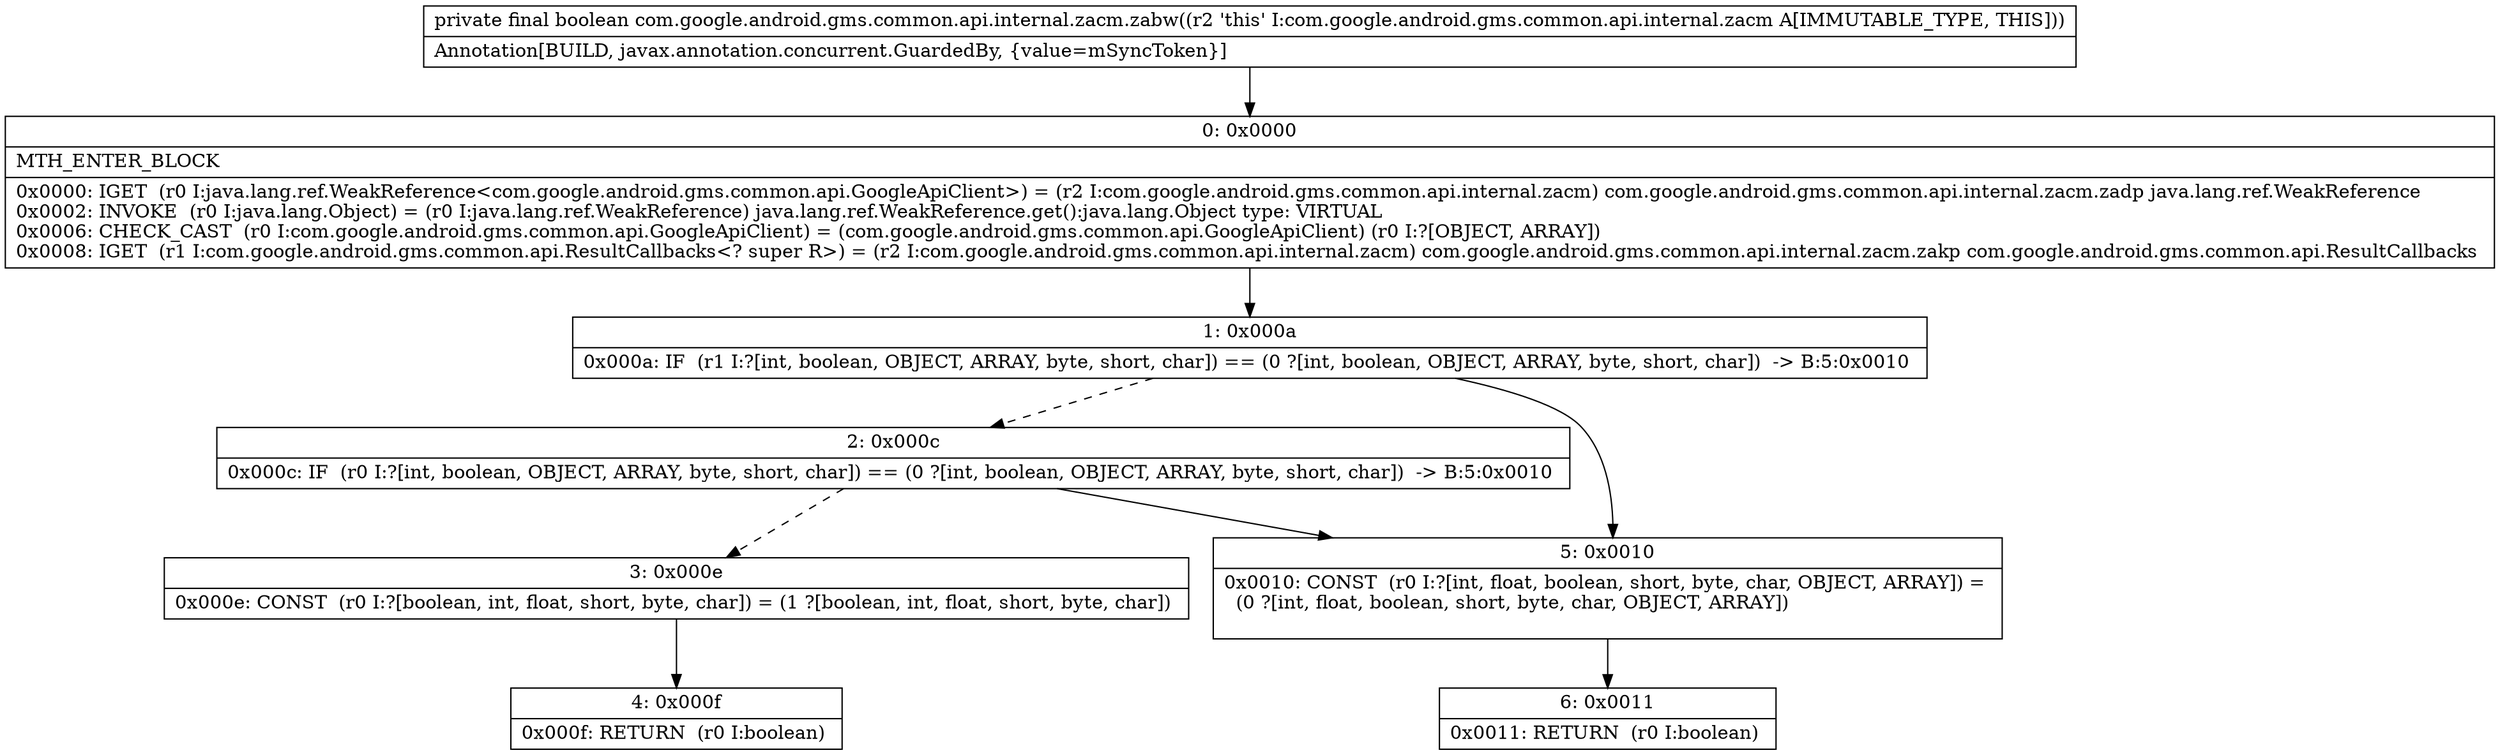 digraph "CFG forcom.google.android.gms.common.api.internal.zacm.zabw()Z" {
Node_0 [shape=record,label="{0\:\ 0x0000|MTH_ENTER_BLOCK\l|0x0000: IGET  (r0 I:java.lang.ref.WeakReference\<com.google.android.gms.common.api.GoogleApiClient\>) = (r2 I:com.google.android.gms.common.api.internal.zacm) com.google.android.gms.common.api.internal.zacm.zadp java.lang.ref.WeakReference \l0x0002: INVOKE  (r0 I:java.lang.Object) = (r0 I:java.lang.ref.WeakReference) java.lang.ref.WeakReference.get():java.lang.Object type: VIRTUAL \l0x0006: CHECK_CAST  (r0 I:com.google.android.gms.common.api.GoogleApiClient) = (com.google.android.gms.common.api.GoogleApiClient) (r0 I:?[OBJECT, ARRAY]) \l0x0008: IGET  (r1 I:com.google.android.gms.common.api.ResultCallbacks\<? super R\>) = (r2 I:com.google.android.gms.common.api.internal.zacm) com.google.android.gms.common.api.internal.zacm.zakp com.google.android.gms.common.api.ResultCallbacks \l}"];
Node_1 [shape=record,label="{1\:\ 0x000a|0x000a: IF  (r1 I:?[int, boolean, OBJECT, ARRAY, byte, short, char]) == (0 ?[int, boolean, OBJECT, ARRAY, byte, short, char])  \-\> B:5:0x0010 \l}"];
Node_2 [shape=record,label="{2\:\ 0x000c|0x000c: IF  (r0 I:?[int, boolean, OBJECT, ARRAY, byte, short, char]) == (0 ?[int, boolean, OBJECT, ARRAY, byte, short, char])  \-\> B:5:0x0010 \l}"];
Node_3 [shape=record,label="{3\:\ 0x000e|0x000e: CONST  (r0 I:?[boolean, int, float, short, byte, char]) = (1 ?[boolean, int, float, short, byte, char]) \l}"];
Node_4 [shape=record,label="{4\:\ 0x000f|0x000f: RETURN  (r0 I:boolean) \l}"];
Node_5 [shape=record,label="{5\:\ 0x0010|0x0010: CONST  (r0 I:?[int, float, boolean, short, byte, char, OBJECT, ARRAY]) = \l  (0 ?[int, float, boolean, short, byte, char, OBJECT, ARRAY])\l \l}"];
Node_6 [shape=record,label="{6\:\ 0x0011|0x0011: RETURN  (r0 I:boolean) \l}"];
MethodNode[shape=record,label="{private final boolean com.google.android.gms.common.api.internal.zacm.zabw((r2 'this' I:com.google.android.gms.common.api.internal.zacm A[IMMUTABLE_TYPE, THIS]))  | Annotation[BUILD, javax.annotation.concurrent.GuardedBy, \{value=mSyncToken\}]\l}"];
MethodNode -> Node_0;
Node_0 -> Node_1;
Node_1 -> Node_2[style=dashed];
Node_1 -> Node_5;
Node_2 -> Node_3[style=dashed];
Node_2 -> Node_5;
Node_3 -> Node_4;
Node_5 -> Node_6;
}

